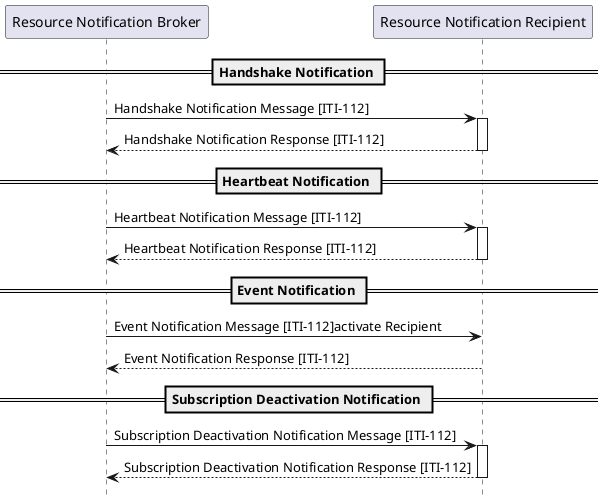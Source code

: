 @startuml
hide footbox

participant "Resource Notification Broker" as  Broker
participant "Resource Notification Recipient" as  Recipient

== Handshake Notification ==
Broker -> Recipient :  Handshake Notification Message [ITI-112]
activate Recipient
Recipient --> Broker :  Handshake Notification Response [ITI-112]
deactivate Recipient

== Heartbeat Notification ==
Broker -> Recipient :  Heartbeat Notification Message [ITI-112]
activate Recipient
Recipient --> Broker :  Heartbeat Notification Response [ITI-112]
deactivate Recipient

== Event Notification ==
Broker -> Recipient :  Event Notification Message [ITI-112]activate Recipient
Recipient --> Broker :  Event Notification Response [ITI-112]
deactivate Recipient

== Subscription Deactivation Notification ==
Broker -> Recipient :  Subscription Deactivation Notification Message [ITI-112]
activate Recipient
Recipient --> Broker :  Subscription Deactivation Notification Response [ITI-112]
deactivate Recipient

@enduml